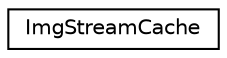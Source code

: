 digraph "Graphical Class Hierarchy"
{
 // LATEX_PDF_SIZE
  edge [fontname="Helvetica",fontsize="10",labelfontname="Helvetica",labelfontsize="10"];
  node [fontname="Helvetica",fontsize="10",shape=record];
  rankdir="LR";
  Node0 [label="ImgStreamCache",height=0.2,width=0.4,color="black", fillcolor="white", style="filled",URL="$classImgStreamCache.html",tooltip=" "];
}
